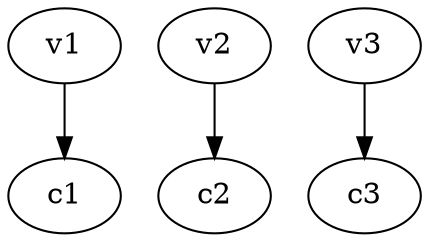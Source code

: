 strict digraph  {
c1;
c2;
c3;
v1;
v2;
v3;
v1 -> c1  [weight=1];
v2 -> c2  [weight=1];
v3 -> c3  [weight=1];
}
